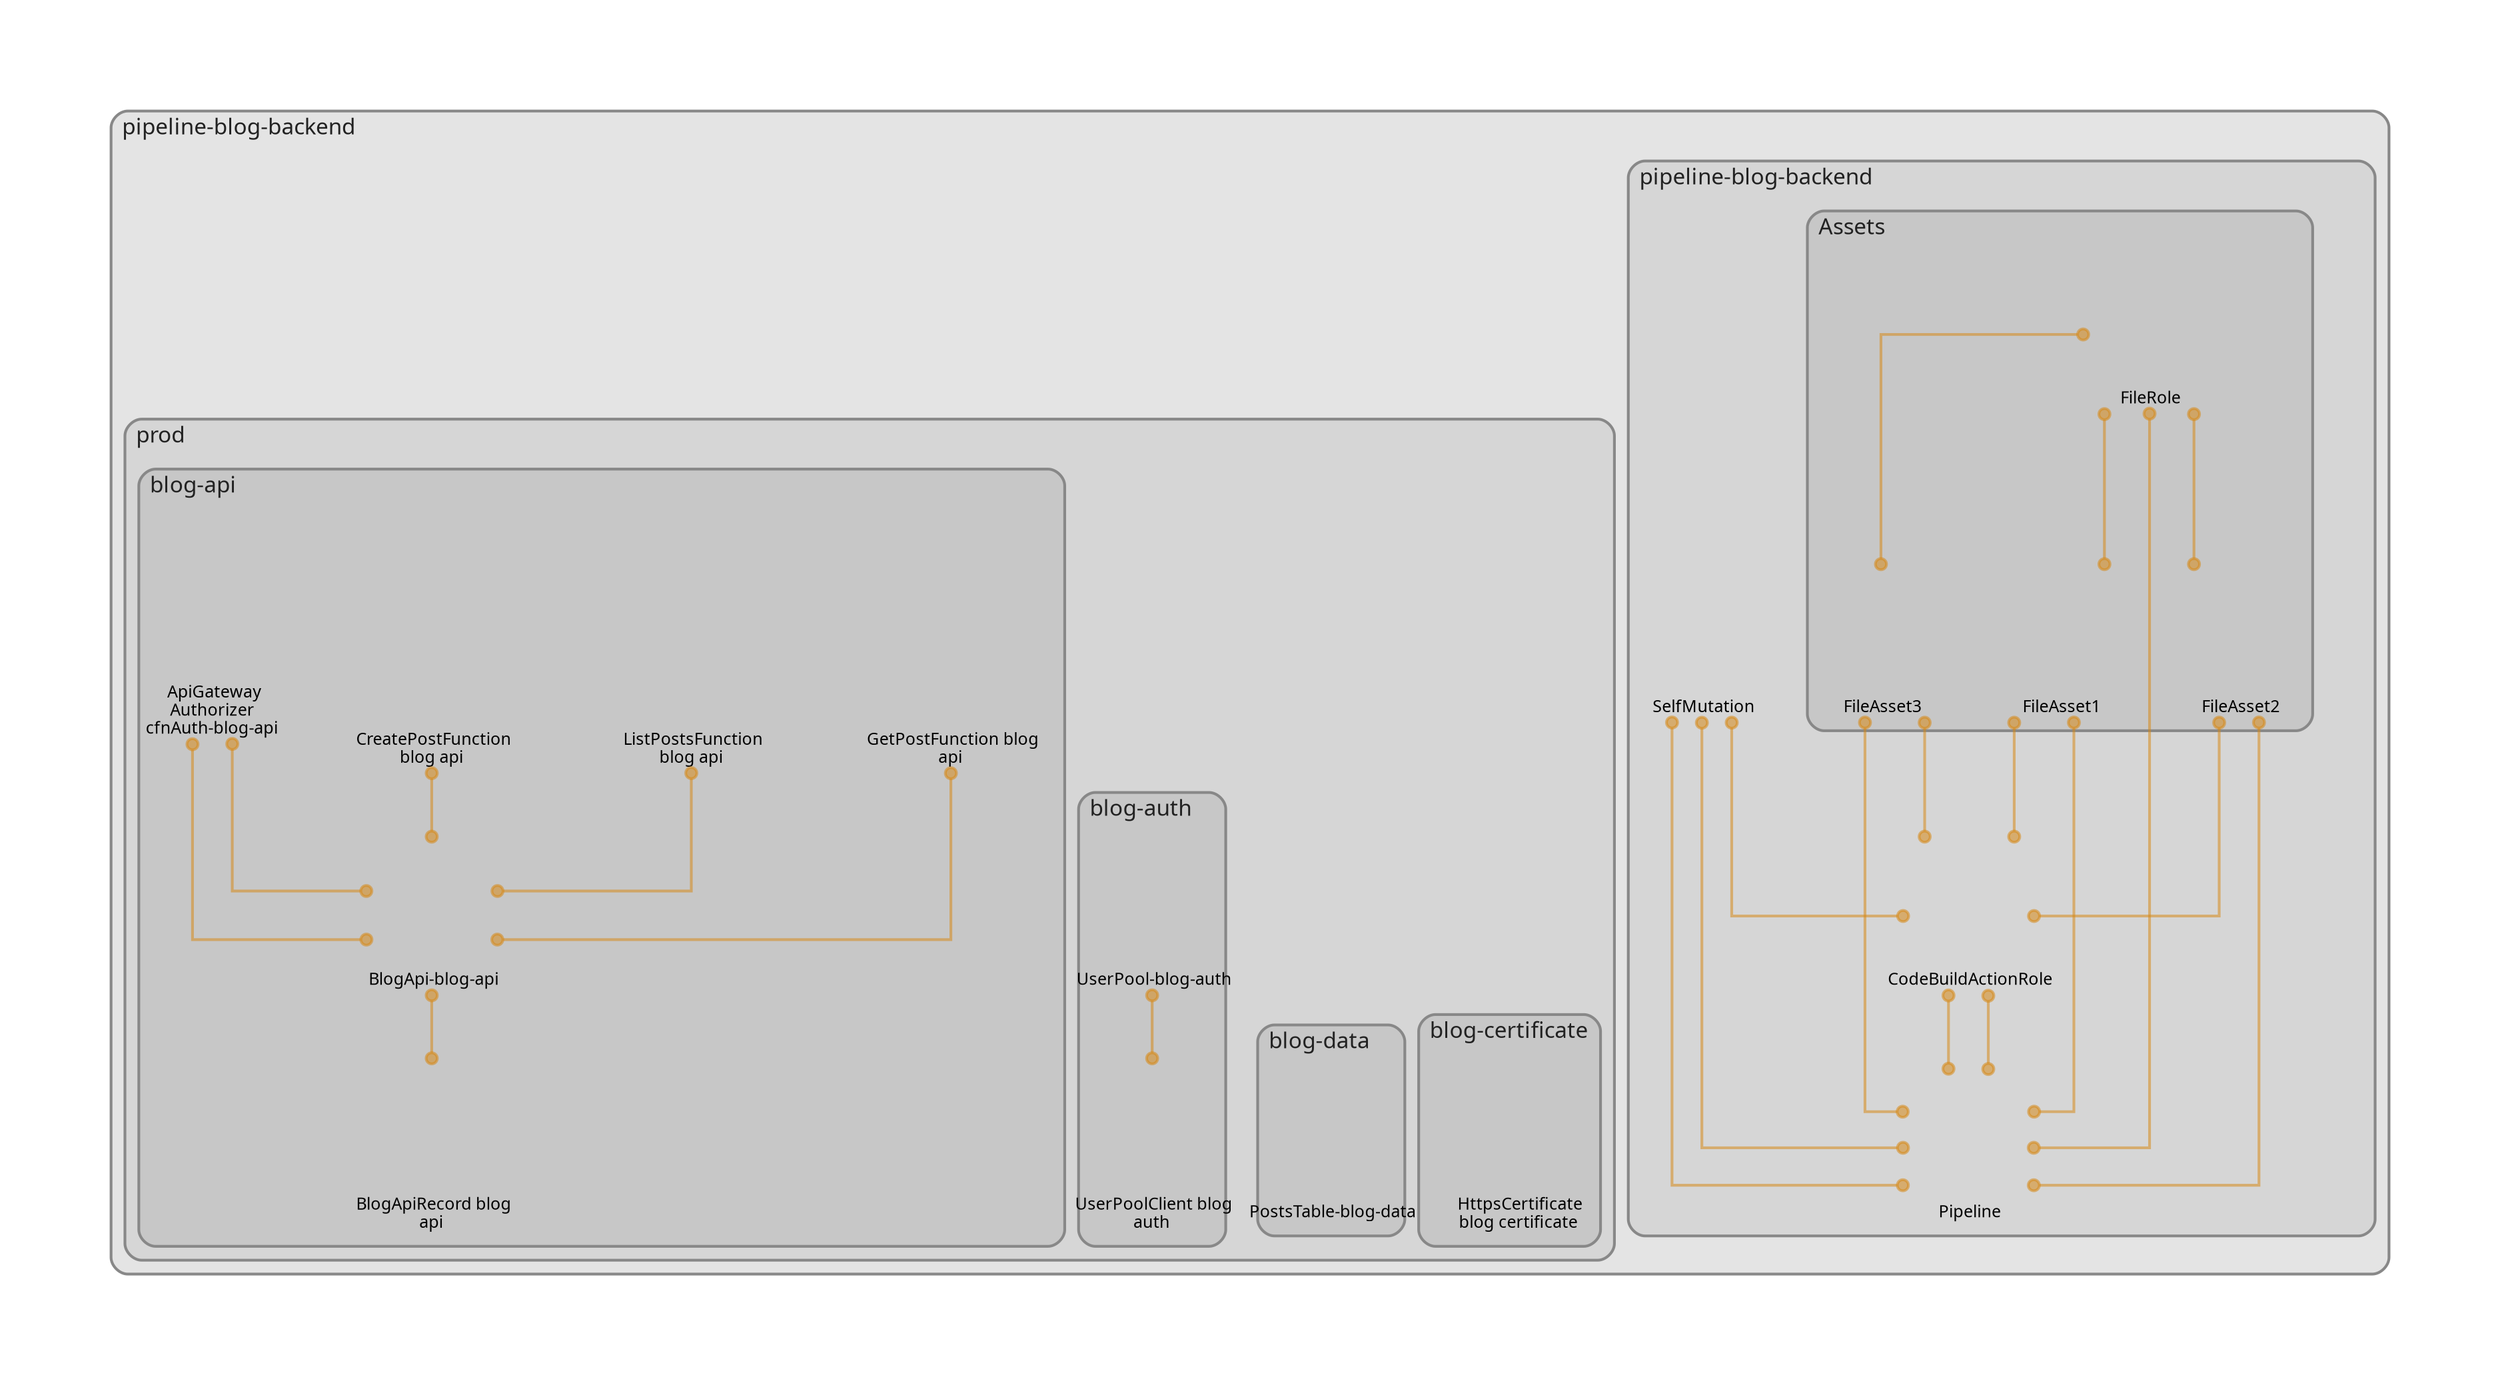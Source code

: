 digraph "Diagram" {
  splines = "ortho";
  pad = "1.0";
  nodesep = "0.60";
  ranksep = "0.75";
  fontname = "Sans-Serif";
  fontsize = "15";
  dpi = "200";
  rankdir = "BT";
  compound = "true";
  fontcolor = "#222222";
  edge [
    color = "#D5871488",
    penwidth = 2,
    arrowhead = "dot",
    arrowtail = "dot",
  ];
  node [
    shape = "box",
    style = "rounded",
    fixedsize = true,
    width = 1.7,
    height = 1.7,
    labelloc = "c",
    imagescale = true,
    fontname = "Sans-Serif",
    fontsize = 8,
    margin = 8,
  ];
  subgraph "pipeline-blog-backend" {
    subgraph "cluster-SubGraph.pipeline-blog-backend" {
      graph [
        label = "pipeline-blog-backend",
        labelloc = "b",
        labeljust = "l",
        margin = "10",
        fontsize = "16",
        penwidth = "2",
        pencolor = "#888888",
        style = "filled,rounded",
        fillcolor = "#e4e4e4",
      ];
      subgraph "cluster-SubGraph.pipeline-blog-backend" {
        graph [
          label = "pipeline-blog-backend",
          labelloc = "b",
          labeljust = "l",
          margin = "10",
          fontsize = "16",
          penwidth = "2",
          pencolor = "#888888",
          style = "filled,rounded",
          fillcolor = "#d6d6d6",
        ];
        "pipeline-blog-backend/pipeline-blog-backend/Pipeline" [
          label = " Pipeline",
          fontsize = 12,
          image = "/Users/elvisbrevi/node_modules/cdk-dia/icons/aws/Service/Arch_Developer- Tools/64/Arch_AWS-CodePipeline_64@5x.png",
          imagescale = "true",
          imagepos = "tc",
          penwidth = "0",
          shape = "node",
          fixedsize = "true",
          labelloc = "b",
          width = 1.2,
          height = 1.466,
        ];
        "pipeline-blog-backend/pipeline-blog-backend/CodeBuildActionRole" [
          label = " CodeBuildActionRole",
          fontsize = 12,
          image = "/Users/elvisbrevi/node_modules/cdk-dia/icons/aws/Service/Arch_Security-Identity-Compliance/64/Arch_AWS-Identity-and-Access-Management_64@5x.png",
          imagescale = "true",
          imagepos = "tc",
          penwidth = "0",
          shape = "node",
          fixedsize = "true",
          labelloc = "b",
          width = 1.2,
          height = 1.466,
        ];
        "pipeline-blog-backend/pipeline-blog-backend/UpdatePipeline/SelfMutation" [
          label = " SelfMutation",
          fontsize = 12,
          image = "/Users/elvisbrevi/node_modules/cdk-dia/icons/aws/Service/Arch_Developer- Tools/64/Arch_Amazon-CodeBuild_64@5x.png",
          imagescale = "true",
          imagepos = "tc",
          penwidth = "0",
          shape = "node",
          fixedsize = "true",
          labelloc = "b",
          width = 1.2,
          height = 1.466,
        ];
        subgraph "cluster-SubGraph.Assets" {
          graph [
            label = "Assets",
            labelloc = "b",
            labeljust = "l",
            margin = "10",
            fontsize = "16",
            penwidth = "2",
            pencolor = "#888888",
            style = "filled,rounded",
            fillcolor = "#c7c7c7",
          ];
          "pipeline-blog-backend/pipeline-blog-backend/Assets/FileRole" [
            label = " FileRole",
            fontsize = 12,
            image = "/Users/elvisbrevi/node_modules/cdk-dia/icons/aws/Service/Arch_Security-Identity-Compliance/64/Arch_AWS-Identity-and-Access-Management_64@5x.png",
            imagescale = "true",
            imagepos = "tc",
            penwidth = "0",
            shape = "node",
            fixedsize = "true",
            labelloc = "b",
            width = 1.2,
            height = 1.466,
          ];
          "pipeline-blog-backend/pipeline-blog-backend/Assets/FileAsset1" [
            label = " FileAsset1",
            fontsize = 12,
            image = "/Users/elvisbrevi/node_modules/cdk-dia/icons/aws/Service/Arch_Developer- Tools/64/Arch_Amazon-CodeBuild_64@5x.png",
            imagescale = "true",
            imagepos = "tc",
            penwidth = "0",
            shape = "node",
            fixedsize = "true",
            labelloc = "b",
            width = 1.2,
            height = 1.466,
          ];
          "pipeline-blog-backend/pipeline-blog-backend/Assets/FileAsset2" [
            label = " FileAsset2",
            fontsize = 12,
            image = "/Users/elvisbrevi/node_modules/cdk-dia/icons/aws/Service/Arch_Developer- Tools/64/Arch_Amazon-CodeBuild_64@5x.png",
            imagescale = "true",
            imagepos = "tc",
            penwidth = "0",
            shape = "node",
            fixedsize = "true",
            labelloc = "b",
            width = 1.2,
            height = 1.466,
          ];
          "pipeline-blog-backend/pipeline-blog-backend/Assets/FileAsset3" [
            label = " FileAsset3",
            fontsize = 12,
            image = "/Users/elvisbrevi/node_modules/cdk-dia/icons/aws/Service/Arch_Developer- Tools/64/Arch_Amazon-CodeBuild_64@5x.png",
            imagescale = "true",
            imagepos = "tc",
            penwidth = "0",
            shape = "node",
            fixedsize = "true",
            labelloc = "b",
            width = 1.2,
            height = 1.466,
          ];
        }
      }
      subgraph "cluster-SubGraph.prod" {
        graph [
          label = "prod",
          labelloc = "b",
          labeljust = "l",
          margin = "10",
          fontsize = "16",
          penwidth = "2",
          pencolor = "#888888",
          style = "filled,rounded",
          fillcolor = "#d6d6d6",
        ];
        subgraph "cluster-SubGraph.blog-certificate" {
          graph [
            label = "blog-certificate",
            labelloc = "b",
            labeljust = "l",
            margin = "10",
            fontsize = "16",
            penwidth = "2",
            pencolor = "#888888",
            style = "filled,rounded",
            fillcolor = "#c7c7c7",
          ];
          "pipeline-blog-backend/prod/blog-certificate/HttpsCertificate-blog-certificate" [
            label = " HttpsCertificate\nblog certificate",
            fontsize = 12,
            image = "/Users/elvisbrevi/node_modules/cdk-dia/icons/aws/Service/Arch_Security-Identity-Compliance/64/Arch_AWS-Certificate-Manager_64@5x.png",
            imagescale = "true",
            imagepos = "tc",
            penwidth = "0",
            shape = "node",
            fixedsize = "true",
            labelloc = "b",
            width = 1.2,
            height = 1.682,
          ];
        }
        subgraph "cluster-SubGraph.blog-data" {
          graph [
            label = "blog-data",
            labelloc = "b",
            labeljust = "l",
            margin = "10",
            fontsize = "16",
            penwidth = "2",
            pencolor = "#888888",
            style = "filled,rounded",
            fillcolor = "#c7c7c7",
          ];
          "pipeline-blog-backend/prod/blog-data/PostsTable-blog-data" [
            label = " PostsTable-blog-data",
            fontsize = 12,
            image = "/Users/elvisbrevi/node_modules/cdk-dia/icons/aws/Service/Arch_Database/64/Arch_Amazon-DynamoDB_64@5x.png",
            imagescale = "true",
            imagepos = "tc",
            penwidth = "0",
            shape = "node",
            fixedsize = "true",
            labelloc = "b",
            width = 1.2,
            height = 1.466,
          ];
        }
        subgraph "cluster-SubGraph.blog-auth" {
          graph [
            label = "blog-auth",
            labelloc = "b",
            labeljust = "l",
            margin = "10",
            fontsize = "16",
            penwidth = "2",
            pencolor = "#888888",
            style = "filled,rounded",
            fillcolor = "#c7c7c7",
          ];
          "pipeline-blog-backend/prod/blog-auth/UserPool-blog-auth" [
            label = " UserPool-blog-auth",
            fontsize = 12,
            image = "/Users/elvisbrevi/node_modules/cdk-dia/icons/aws/Service/Arch_Security-Identity-Compliance/64/Arch_Amazon-Cognito_64.png",
            imagescale = "true",
            imagepos = "tc",
            penwidth = "0",
            shape = "node",
            fixedsize = "true",
            labelloc = "b",
            width = 1.2,
            height = 1.466,
          ];
          "pipeline-blog-backend/prod/blog-auth/UserPoolClient-blog-auth" [
            label = " UserPoolClient blog\nauth",
            fontsize = 12,
            image = "/Users/elvisbrevi/node_modules/cdk-dia/icons/aws/Service/Arch_Security-Identity-Compliance/64/Arch_Amazon-Cognito_64.png",
            imagescale = "true",
            imagepos = "tc",
            penwidth = "0",
            shape = "node",
            fixedsize = "true",
            labelloc = "b",
            width = 1.2,
            height = 1.682,
          ];
        }
        subgraph "cluster-SubGraph.blog-api" {
          graph [
            label = "blog-api",
            labelloc = "b",
            labeljust = "l",
            margin = "10",
            fontsize = "16",
            penwidth = "2",
            pencolor = "#888888",
            style = "filled,rounded",
            fillcolor = "#c7c7c7",
          ];
          "pipeline-blog-backend/prod/blog-api/CreatePostFunction-blog-api" [
            label = " CreatePostFunction\nblog api",
            fontsize = 12,
            image = "/Users/elvisbrevi/node_modules/cdk-dia/icons/aws/Service/Arch_Compute/64/Arch_AWS-Lambda_64@5x.png",
            imagescale = "true",
            imagepos = "tc",
            penwidth = "0",
            shape = "node",
            fixedsize = "true",
            labelloc = "b",
            width = 2,
            height = 2.4819999999999998,
          ];
          "pipeline-blog-backend/prod/blog-api/ListPostsFunction-blog-api" [
            label = " ListPostsFunction\nblog api",
            fontsize = 12,
            image = "/Users/elvisbrevi/node_modules/cdk-dia/icons/aws/Service/Arch_Compute/64/Arch_AWS-Lambda_64@5x.png",
            imagescale = "true",
            imagepos = "tc",
            penwidth = "0",
            shape = "node",
            fixedsize = "true",
            labelloc = "b",
            width = 2,
            height = 2.4819999999999998,
          ];
          "pipeline-blog-backend/prod/blog-api/GetPostFunction-blog-api" [
            label = " GetPostFunction blog\napi",
            fontsize = 12,
            image = "/Users/elvisbrevi/node_modules/cdk-dia/icons/aws/Service/Arch_Compute/64/Arch_AWS-Lambda_64@5x.png",
            imagescale = "true",
            imagepos = "tc",
            penwidth = "0",
            shape = "node",
            fixedsize = "true",
            labelloc = "b",
            width = 2,
            height = 2.4819999999999998,
          ];
          "pipeline-blog-backend/prod/blog-api/BlogApi-blog-api" [
            label = " BlogApi-blog-api",
            fontsize = 12,
            image = "/Users/elvisbrevi/node_modules/cdk-dia/icons/aws/Service/Arch_Networking-Content/64/Arch_Amazon-API-Gateway_64@5x.png",
            imagescale = "true",
            imagepos = "tc",
            penwidth = "0",
            shape = "node",
            fixedsize = "true",
            labelloc = "b",
            width = 1.2,
            height = 1.466,
          ];
          "pipeline-blog-backend/prod/blog-api/cfnAuth-blog-api" [
            label = " ApiGateway\nAuthorizer\ncfnAuth-blog-api",
            fontsize = 12,
            image = "/Users/elvisbrevi/node_modules/cdk-dia/icons/aws/Service/Arch_Networking-Content/64/Arch_Amazon-API-Gateway_64@5x.png",
            imagescale = "true",
            imagepos = "tc",
            penwidth = "0",
            shape = "node",
            fixedsize = "true",
            labelloc = "b",
            width = 1.2,
            height = 1.898,
          ];
          "pipeline-blog-backend/prod/blog-api/BlogApiRecord-blog-api" [
            label = " BlogApiRecord blog\napi",
            fontsize = 12,
            image = "/Users/elvisbrevi/node_modules/cdk-dia/icons/aws/Resource/Res_Networking-and-Content-Delivery/Res_48_Dark/Res_Amazon-Route-53-Hosted-Zone_48_Dark_gen.png",
            imagescale = "true",
            imagepos = "tc",
            penwidth = "0",
            shape = "node",
            fixedsize = "true",
            labelloc = "b",
            width = 1.2,
            height = 1.682,
          ];
        }
      }
    }
  }
  "pipeline-blog-backend/pipeline-blog-backend/Pipeline" -> "pipeline-blog-backend/pipeline-blog-backend/CodeBuildActionRole" [
    dir = "both",
  ];
  "pipeline-blog-backend/pipeline-blog-backend/Pipeline" -> "pipeline-blog-backend/pipeline-blog-backend/UpdatePipeline/SelfMutation" [
    dir = "both",
  ];
  "pipeline-blog-backend/pipeline-blog-backend/Pipeline" -> "pipeline-blog-backend/pipeline-blog-backend/Assets/FileAsset1" [
    dir = "both",
  ];
  "pipeline-blog-backend/pipeline-blog-backend/Pipeline" -> "pipeline-blog-backend/pipeline-blog-backend/Assets/FileAsset2" [
    dir = "both",
  ];
  "pipeline-blog-backend/pipeline-blog-backend/Pipeline" -> "pipeline-blog-backend/pipeline-blog-backend/Assets/FileAsset3" [
    dir = "both",
  ];
  "pipeline-blog-backend/pipeline-blog-backend/CodeBuildActionRole" -> "pipeline-blog-backend/pipeline-blog-backend/Pipeline" [
    dir = "both",
  ];
  "pipeline-blog-backend/pipeline-blog-backend/CodeBuildActionRole" -> "pipeline-blog-backend/pipeline-blog-backend/UpdatePipeline/SelfMutation" [
    dir = "both",
  ];
  "pipeline-blog-backend/pipeline-blog-backend/CodeBuildActionRole" -> "pipeline-blog-backend/pipeline-blog-backend/Assets/FileAsset1" [
    dir = "both",
  ];
  "pipeline-blog-backend/pipeline-blog-backend/CodeBuildActionRole" -> "pipeline-blog-backend/pipeline-blog-backend/Assets/FileAsset2" [
    dir = "both",
  ];
  "pipeline-blog-backend/pipeline-blog-backend/CodeBuildActionRole" -> "pipeline-blog-backend/pipeline-blog-backend/Assets/FileAsset3" [
    dir = "both",
  ];
  "pipeline-blog-backend/pipeline-blog-backend/Assets/FileRole" -> "pipeline-blog-backend/pipeline-blog-backend/Pipeline" [
    dir = "both",
  ];
  "pipeline-blog-backend/pipeline-blog-backend/Assets/FileAsset1" -> "pipeline-blog-backend/pipeline-blog-backend/Assets/FileRole" [
    dir = "both",
  ];
  "pipeline-blog-backend/pipeline-blog-backend/Assets/FileAsset2" -> "pipeline-blog-backend/pipeline-blog-backend/Assets/FileRole" [
    dir = "both",
  ];
  "pipeline-blog-backend/pipeline-blog-backend/Assets/FileAsset3" -> "pipeline-blog-backend/pipeline-blog-backend/Assets/FileRole" [
    dir = "both",
  ];
  "pipeline-blog-backend/pipeline-blog-backend/UpdatePipeline/SelfMutation" -> "pipeline-blog-backend/pipeline-blog-backend/Pipeline" [
    dir = "both",
  ];
  "pipeline-blog-backend/prod/blog-auth/UserPoolClient-blog-auth" -> "pipeline-blog-backend/prod/blog-auth/UserPool-blog-auth" [
    dir = "both",
  ];
  "pipeline-blog-backend/prod/blog-api/BlogApi-blog-api" -> "pipeline-blog-backend/prod/blog-api/ListPostsFunction-blog-api" [
    dir = "both",
  ];
  "pipeline-blog-backend/prod/blog-api/BlogApi-blog-api" -> "pipeline-blog-backend/prod/blog-api/cfnAuth-blog-api" [
    dir = "both",
  ];
  "pipeline-blog-backend/prod/blog-api/BlogApi-blog-api" -> "pipeline-blog-backend/prod/blog-api/GetPostFunction-blog-api" [
    dir = "both",
  ];
  "pipeline-blog-backend/prod/blog-api/BlogApi-blog-api" -> "pipeline-blog-backend/prod/blog-api/CreatePostFunction-blog-api" [
    dir = "both",
  ];
  "pipeline-blog-backend/prod/blog-api/cfnAuth-blog-api" -> "pipeline-blog-backend/prod/blog-api/BlogApi-blog-api" [
    dir = "both",
  ];
  "pipeline-blog-backend/prod/blog-api/BlogApiRecord-blog-api" -> "pipeline-blog-backend/prod/blog-api/BlogApi-blog-api" [
    dir = "both",
  ];
}